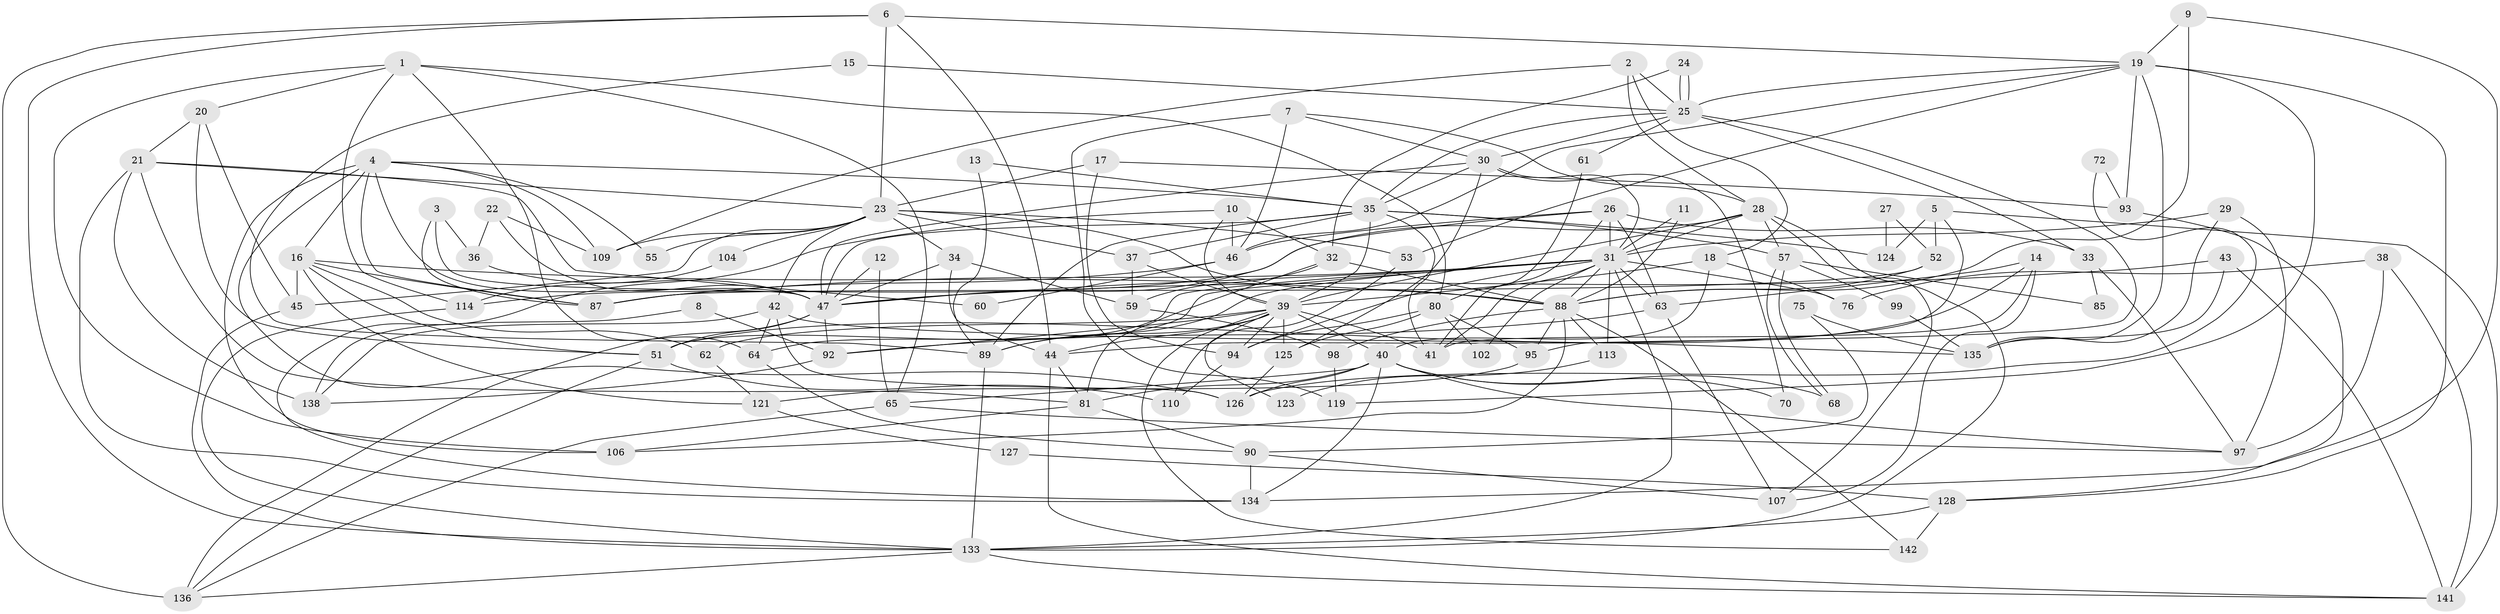 // original degree distribution, {6: 0.11724137931034483, 3: 0.2482758620689655, 5: 0.1724137931034483, 4: 0.296551724137931, 2: 0.13793103448275862, 7: 0.020689655172413793, 12: 0.006896551724137931}
// Generated by graph-tools (version 1.1) at 2025/18/03/04/25 18:18:54]
// undirected, 101 vertices, 241 edges
graph export_dot {
graph [start="1"]
  node [color=gray90,style=filled];
  1;
  2 [super="+49"];
  3;
  4 [super="+100+131"];
  5;
  6 [super="+67"];
  7;
  8;
  9;
  10 [super="+84"];
  11;
  12;
  13;
  14;
  15;
  16 [super="+139+111"];
  17;
  18;
  19 [super="+96"];
  20;
  21;
  22;
  23 [super="+56+50"];
  24;
  25 [super="+77"];
  26 [super="+66"];
  27;
  28 [super="+118"];
  29;
  30 [super="+69"];
  31 [super="+129+115+54"];
  32;
  33;
  34;
  35 [super="+145"];
  36;
  37;
  38;
  39 [super="+74+116+79"];
  40 [super="+48+122"];
  41;
  42;
  43;
  44 [super="+58"];
  45;
  46 [super="+101"];
  47 [super="+73+82+83"];
  51 [super="+112"];
  52;
  53;
  55;
  57;
  59;
  60;
  61;
  62;
  63 [super="+78"];
  64;
  65;
  68;
  70;
  72;
  75;
  76;
  80 [super="+86"];
  81;
  85;
  87 [super="+117"];
  88 [super="+108"];
  89 [super="+143"];
  90;
  92;
  93;
  94 [super="+103"];
  95;
  97 [super="+105"];
  98;
  99;
  102;
  104;
  106;
  107;
  109;
  110;
  113;
  114;
  119;
  121;
  123;
  124;
  125;
  126;
  127;
  128;
  133 [super="+140"];
  134;
  135;
  136 [super="+144"];
  138;
  141;
  142;
  1 -- 64;
  1 -- 20;
  1 -- 65;
  1 -- 106;
  1 -- 114;
  1 -- 80;
  2 -- 18;
  2 -- 109;
  2 -- 28;
  2 -- 25;
  3 -- 87;
  3 -- 36;
  3 -- 47;
  4 -- 106;
  4 -- 55;
  4 -- 35;
  4 -- 126;
  4 -- 16;
  4 -- 109;
  4 -- 87;
  4 -- 47;
  5 -- 141;
  5 -- 52;
  5 -- 124;
  5 -- 44;
  6 -- 133;
  6 -- 23;
  6 -- 44;
  6 -- 136;
  6 -- 19;
  7 -- 119;
  7 -- 46;
  7 -- 28;
  7 -- 30;
  8 -- 138;
  8 -- 92;
  9 -- 134;
  9 -- 88;
  9 -- 19;
  10 -- 32;
  10 -- 46 [weight=2];
  10 -- 39;
  10 -- 134;
  11 -- 31;
  11 -- 88;
  12 -- 65;
  12 -- 47;
  13 -- 35;
  13 -- 89;
  14 -- 41;
  14 -- 107;
  14 -- 51;
  14 -- 63;
  15 -- 89;
  15 -- 25;
  16 -- 45;
  16 -- 88 [weight=2];
  16 -- 121;
  16 -- 87;
  16 -- 51;
  16 -- 62;
  17 -- 94;
  17 -- 93;
  17 -- 23;
  18 -- 76;
  18 -- 40;
  18 -- 39;
  19 -- 46;
  19 -- 53;
  19 -- 93;
  19 -- 119;
  19 -- 128;
  19 -- 135;
  19 -- 25;
  20 -- 45;
  20 -- 21;
  20 -- 51;
  21 -- 81;
  21 -- 60;
  21 -- 134;
  21 -- 138;
  21 -- 23;
  22 -- 36;
  22 -- 109;
  22 -- 47 [weight=2];
  23 -- 109;
  23 -- 53;
  23 -- 55;
  23 -- 104;
  23 -- 37;
  23 -- 34;
  23 -- 88;
  23 -- 42;
  23 -- 45;
  24 -- 25;
  24 -- 25;
  24 -- 32;
  25 -- 33;
  25 -- 35;
  25 -- 95;
  25 -- 61;
  25 -- 30;
  26 -- 63;
  26 -- 47;
  26 -- 33;
  26 -- 41;
  26 -- 46;
  26 -- 31;
  27 -- 124;
  27 -- 52;
  28 -- 114;
  28 -- 57;
  28 -- 133;
  28 -- 107;
  28 -- 31;
  28 -- 39;
  29 -- 135;
  29 -- 97;
  29 -- 31;
  30 -- 70;
  30 -- 31;
  30 -- 35;
  30 -- 125;
  30 -- 47;
  31 -- 76;
  31 -- 113 [weight=2];
  31 -- 64;
  31 -- 88;
  31 -- 89;
  31 -- 63;
  31 -- 94;
  31 -- 87;
  31 -- 133;
  31 -- 102;
  31 -- 41;
  31 -- 47;
  31 -- 51;
  32 -- 59;
  32 -- 81;
  32 -- 88;
  33 -- 97;
  33 -- 85;
  34 -- 59;
  34 -- 44;
  34 -- 47;
  35 -- 37;
  35 -- 89;
  35 -- 124;
  35 -- 41;
  35 -- 57;
  35 -- 47;
  35 -- 39;
  36 -- 47;
  37 -- 59;
  37 -- 39;
  38 -- 141;
  38 -- 76;
  38 -- 97;
  39 -- 41;
  39 -- 44;
  39 -- 125;
  39 -- 89;
  39 -- 123;
  39 -- 94;
  39 -- 40;
  39 -- 142;
  39 -- 62;
  39 -- 92;
  40 -- 134;
  40 -- 81;
  40 -- 68;
  40 -- 97;
  40 -- 126;
  40 -- 65;
  40 -- 70;
  42 -- 138;
  42 -- 64;
  42 -- 126;
  42 -- 135;
  43 -- 141;
  43 -- 135;
  43 -- 47;
  44 -- 141;
  44 -- 81;
  45 -- 133;
  46 -- 60;
  46 -- 87;
  47 -- 136;
  47 -- 51;
  47 -- 92;
  51 -- 110;
  51 -- 136;
  52 -- 87;
  52 -- 88;
  53 -- 110;
  57 -- 68;
  57 -- 68;
  57 -- 85;
  57 -- 99;
  59 -- 98;
  61 -- 80;
  62 -- 121;
  63 -- 107;
  63 -- 92;
  64 -- 90;
  65 -- 136;
  65 -- 97;
  72 -- 126;
  72 -- 93;
  75 -- 90;
  75 -- 135;
  80 -- 125;
  80 -- 94 [weight=2];
  80 -- 102;
  80 -- 95;
  81 -- 106;
  81 -- 90;
  88 -- 98;
  88 -- 106;
  88 -- 142;
  88 -- 113;
  88 -- 95;
  89 -- 133;
  90 -- 107;
  90 -- 134;
  92 -- 138;
  93 -- 128;
  94 -- 110;
  95 -- 121;
  98 -- 119;
  99 -- 135;
  104 -- 114;
  113 -- 123;
  114 -- 133;
  121 -- 127;
  125 -- 126;
  127 -- 128;
  128 -- 142;
  128 -- 133;
  133 -- 141;
  133 -- 136;
}
